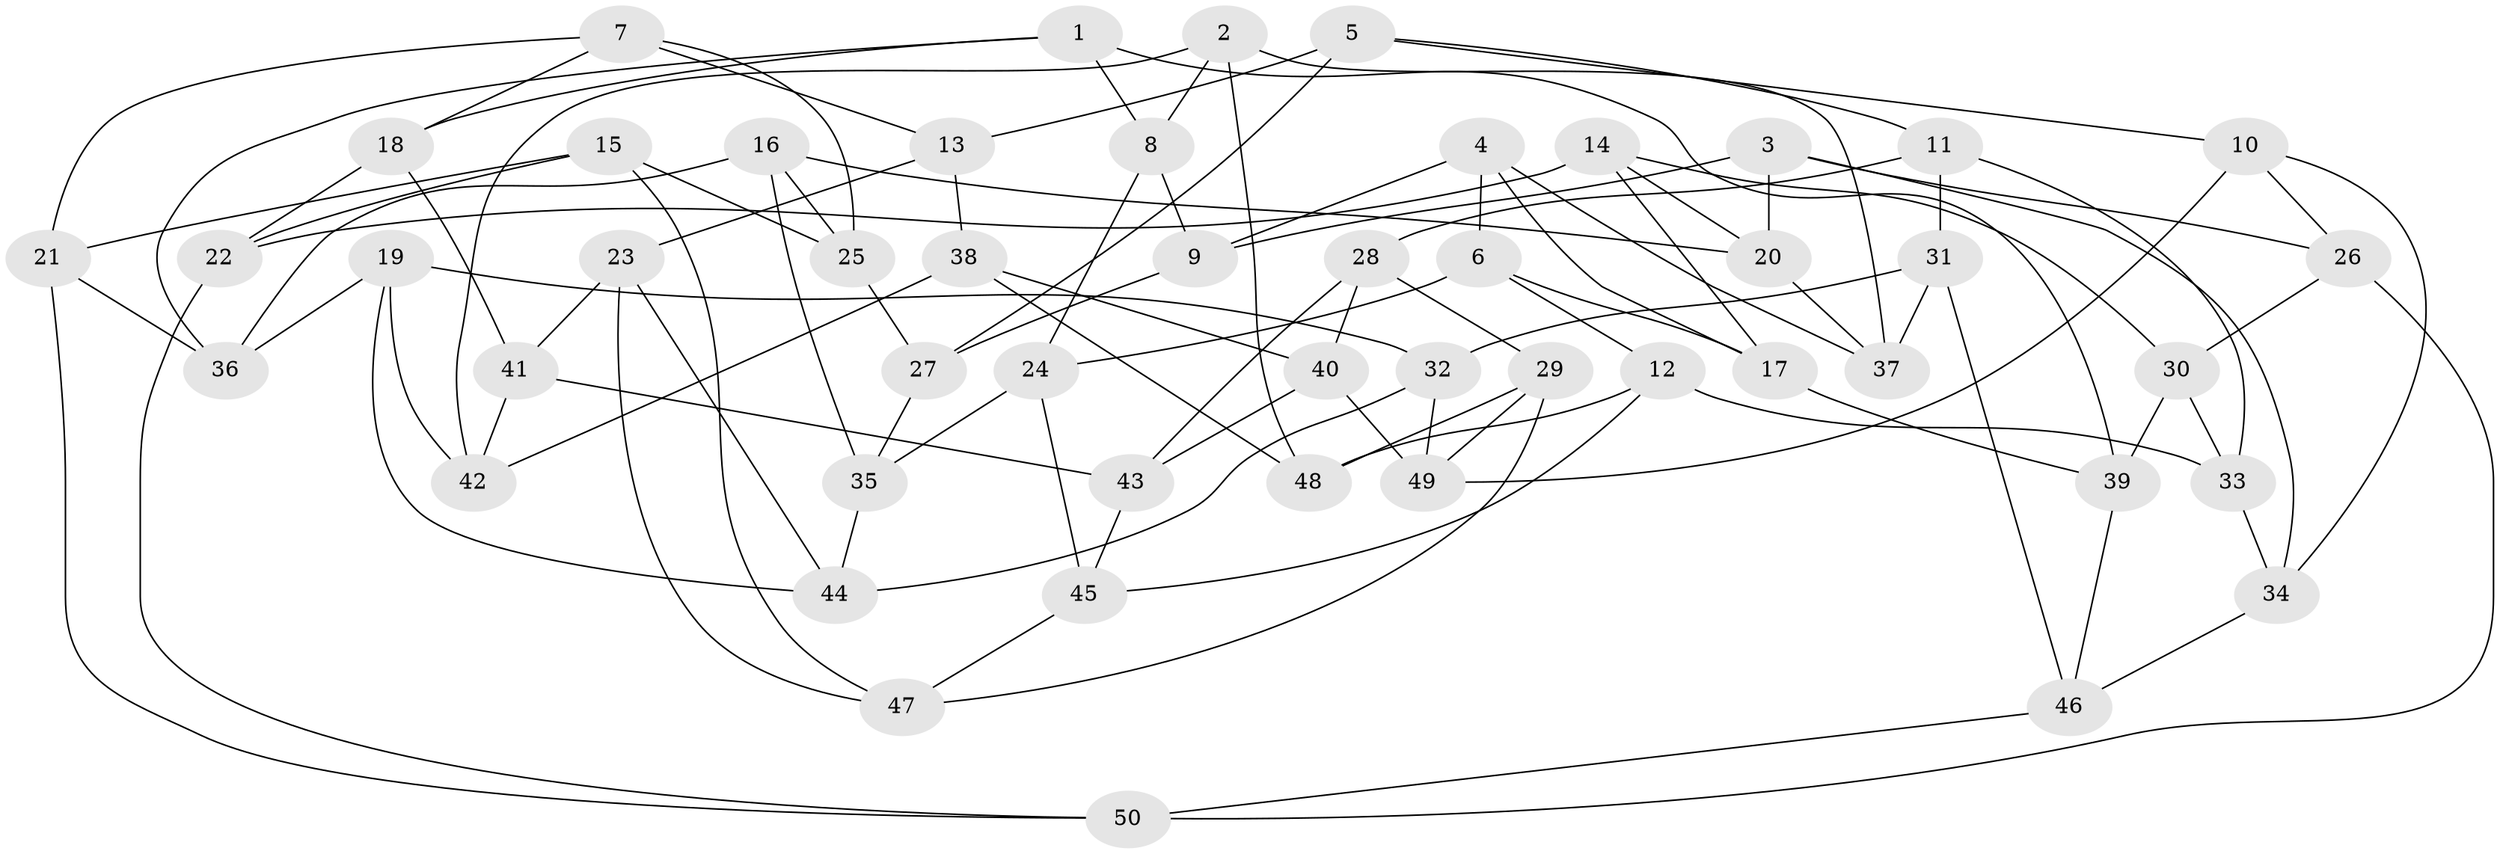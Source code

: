 // Generated by graph-tools (version 1.1) at 2025/16/03/09/25 04:16:39]
// undirected, 50 vertices, 100 edges
graph export_dot {
graph [start="1"]
  node [color=gray90,style=filled];
  1;
  2;
  3;
  4;
  5;
  6;
  7;
  8;
  9;
  10;
  11;
  12;
  13;
  14;
  15;
  16;
  17;
  18;
  19;
  20;
  21;
  22;
  23;
  24;
  25;
  26;
  27;
  28;
  29;
  30;
  31;
  32;
  33;
  34;
  35;
  36;
  37;
  38;
  39;
  40;
  41;
  42;
  43;
  44;
  45;
  46;
  47;
  48;
  49;
  50;
  1 -- 36;
  1 -- 8;
  1 -- 18;
  1 -- 39;
  2 -- 37;
  2 -- 8;
  2 -- 48;
  2 -- 42;
  3 -- 9;
  3 -- 34;
  3 -- 20;
  3 -- 26;
  4 -- 9;
  4 -- 6;
  4 -- 37;
  4 -- 17;
  5 -- 13;
  5 -- 11;
  5 -- 27;
  5 -- 10;
  6 -- 17;
  6 -- 24;
  6 -- 12;
  7 -- 25;
  7 -- 13;
  7 -- 18;
  7 -- 21;
  8 -- 9;
  8 -- 24;
  9 -- 27;
  10 -- 49;
  10 -- 26;
  10 -- 34;
  11 -- 28;
  11 -- 33;
  11 -- 31;
  12 -- 48;
  12 -- 33;
  12 -- 45;
  13 -- 38;
  13 -- 23;
  14 -- 20;
  14 -- 30;
  14 -- 17;
  14 -- 22;
  15 -- 22;
  15 -- 21;
  15 -- 25;
  15 -- 47;
  16 -- 20;
  16 -- 35;
  16 -- 25;
  16 -- 36;
  17 -- 39;
  18 -- 41;
  18 -- 22;
  19 -- 32;
  19 -- 36;
  19 -- 42;
  19 -- 44;
  20 -- 37;
  21 -- 50;
  21 -- 36;
  22 -- 50;
  23 -- 41;
  23 -- 47;
  23 -- 44;
  24 -- 35;
  24 -- 45;
  25 -- 27;
  26 -- 50;
  26 -- 30;
  27 -- 35;
  28 -- 43;
  28 -- 40;
  28 -- 29;
  29 -- 49;
  29 -- 48;
  29 -- 47;
  30 -- 33;
  30 -- 39;
  31 -- 46;
  31 -- 37;
  31 -- 32;
  32 -- 49;
  32 -- 44;
  33 -- 34;
  34 -- 46;
  35 -- 44;
  38 -- 42;
  38 -- 48;
  38 -- 40;
  39 -- 46;
  40 -- 49;
  40 -- 43;
  41 -- 43;
  41 -- 42;
  43 -- 45;
  45 -- 47;
  46 -- 50;
}
